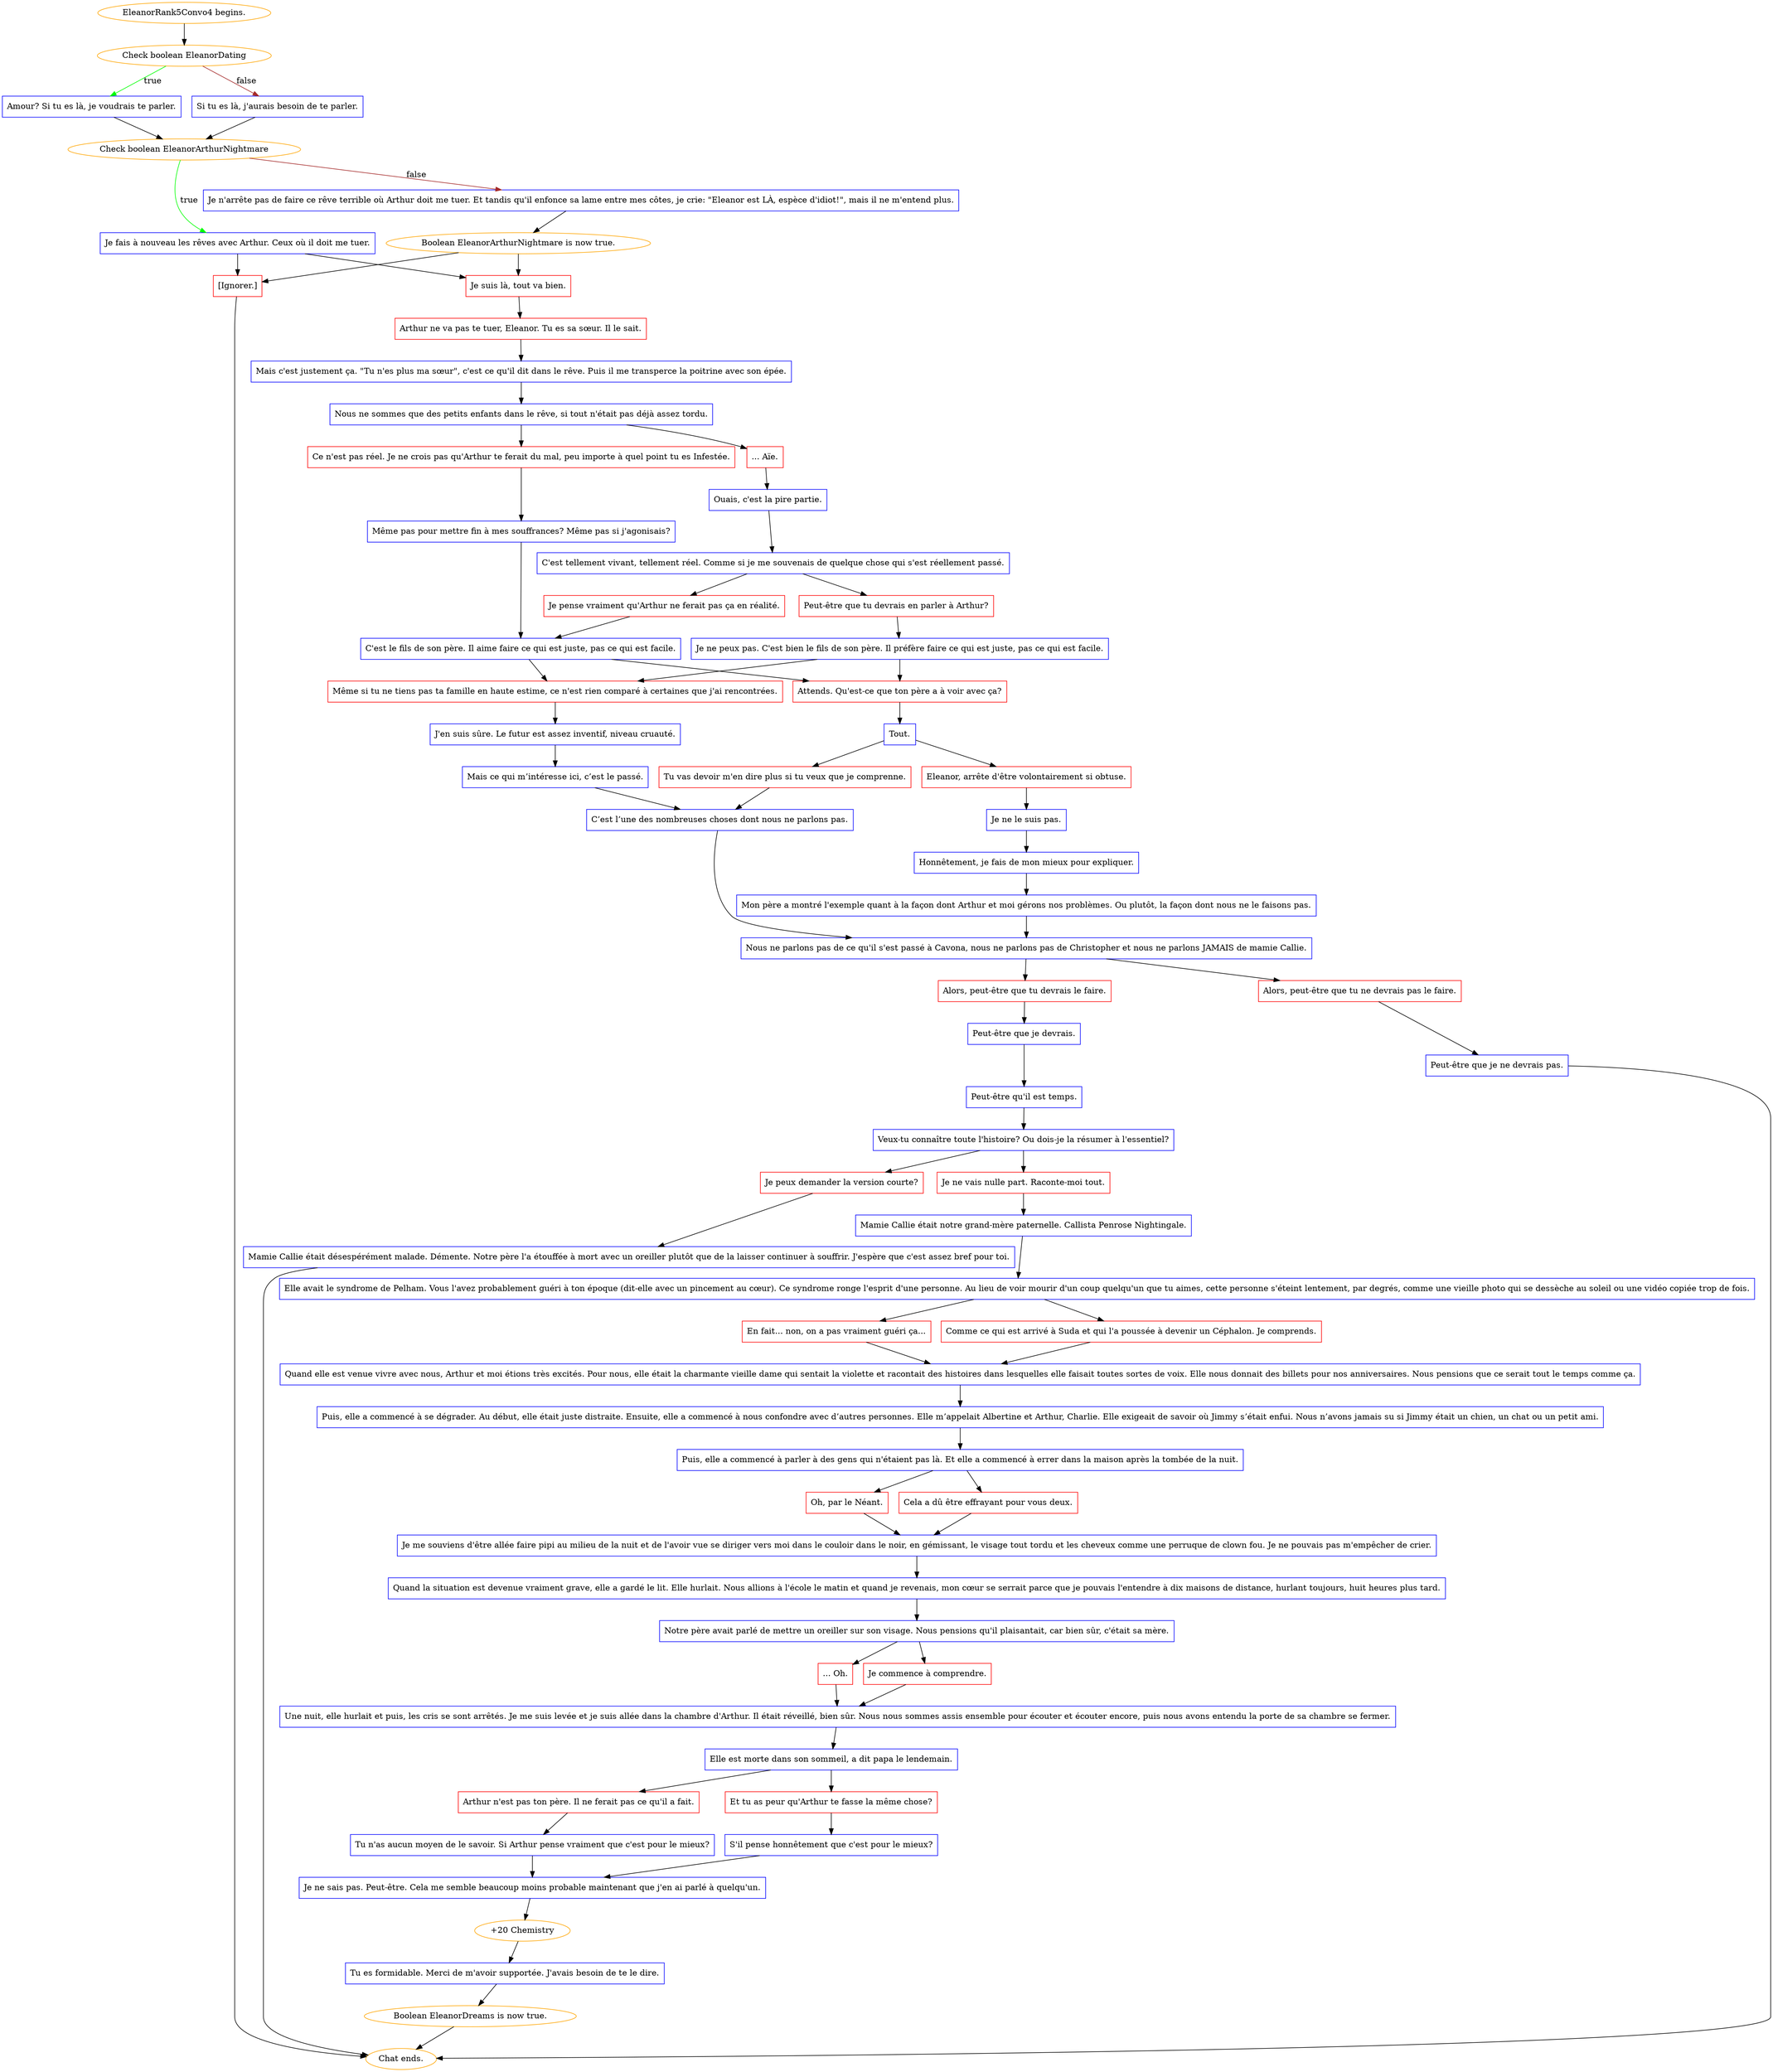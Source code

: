 digraph {
	"EleanorRank5Convo4 begins." [color=orange];
		"EleanorRank5Convo4 begins." -> j3881205893;
	j3881205893 [label="Check boolean EleanorDating",color=orange];
		j3881205893 -> j2249646315 [label=true,color=green];
		j3881205893 -> j2863151823 [label=false,color=brown];
	j2249646315 [label="Amour? Si tu es là, je voudrais te parler.",shape=box,color=blue];
		j2249646315 -> j3704551816;
	j2863151823 [label="Si tu es là, j'aurais besoin de te parler.",shape=box,color=blue];
		j2863151823 -> j3704551816;
	j3704551816 [label="Check boolean EleanorArthurNightmare",color=orange];
		j3704551816 -> j1525771521 [label=true,color=green];
		j3704551816 -> j1932443497 [label=false,color=brown];
	j1525771521 [label="Je fais à nouveau les rêves avec Arthur. Ceux où il doit me tuer.",shape=box,color=blue];
		j1525771521 -> j2260410325;
		j1525771521 -> j4177999804;
	j1932443497 [label="Je n'arrête pas de faire ce rêve terrible où Arthur doit me tuer. Et tandis qu'il enfonce sa lame entre mes côtes, je crie: \"Eleanor est LÀ, espèce d'idiot!\", mais il ne m'entend plus.",shape=box,color=blue];
		j1932443497 -> j561526907;
	j2260410325 [label="Je suis là, tout va bien.",shape=box,color=red];
		j2260410325 -> j1522072630;
	j4177999804 [label="[Ignorer.]",shape=box,color=red];
		j4177999804 -> "Chat ends.";
	j561526907 [label="Boolean EleanorArthurNightmare is now true.",color=orange];
		j561526907 -> j2260410325;
		j561526907 -> j4177999804;
	j1522072630 [label="Arthur ne va pas te tuer, Eleanor. Tu es sa sœur. Il le sait.",shape=box,color=red];
		j1522072630 -> j3820061273;
	"Chat ends." [color=orange];
	j3820061273 [label="Mais c'est justement ça. \"Tu n'es plus ma sœur\", c'est ce qu'il dit dans le rêve. Puis il me transperce la poitrine avec son épée.",shape=box,color=blue];
		j3820061273 -> j2343697116;
	j2343697116 [label="Nous ne sommes que des petits enfants dans le rêve, si tout n'était pas déjà assez tordu.",shape=box,color=blue];
		j2343697116 -> j1155181073;
		j2343697116 -> j3289471697;
	j1155181073 [label="Ce n'est pas réel. Je ne crois pas qu'Arthur te ferait du mal, peu importe à quel point tu es Infestée.",shape=box,color=red];
		j1155181073 -> j190227394;
	j3289471697 [label="... Aïe.",shape=box,color=red];
		j3289471697 -> j1359712881;
	j190227394 [label="Même pas pour mettre fin à mes souffrances? Même pas si j'agonisais?",shape=box,color=blue];
		j190227394 -> j607241101;
	j1359712881 [label="Ouais, c'est la pire partie.",shape=box,color=blue];
		j1359712881 -> j3131999310;
	j607241101 [label="C'est le fils de son père. Il aime faire ce qui est juste, pas ce qui est facile.",shape=box,color=blue];
		j607241101 -> j249815050;
		j607241101 -> j1833069913;
	j3131999310 [label="C'est tellement vivant, tellement réel. Comme si je me souvenais de quelque chose qui s'est réellement passé.",shape=box,color=blue];
		j3131999310 -> j3988916382;
		j3131999310 -> j29561892;
	j249815050 [label="Même si tu ne tiens pas ta famille en haute estime, ce n'est rien comparé à certaines que j'ai rencontrées.",shape=box,color=red];
		j249815050 -> j3491696026;
	j1833069913 [label="Attends. Qu'est-ce que ton père a à voir avec ça?",shape=box,color=red];
		j1833069913 -> j3321154851;
	j3988916382 [label="Je pense vraiment qu'Arthur ne ferait pas ça en réalité.",shape=box,color=red];
		j3988916382 -> j607241101;
	j29561892 [label="Peut-être que tu devrais en parler à Arthur?",shape=box,color=red];
		j29561892 -> j3410921257;
	j3491696026 [label="J'en suis sûre. Le futur est assez inventif, niveau cruauté.",shape=box,color=blue];
		j3491696026 -> j1280595618;
	j3321154851 [label="Tout.",shape=box,color=blue];
		j3321154851 -> j1956748597;
		j3321154851 -> j3963605827;
	j3410921257 [label="Je ne peux pas. C'est bien le fils de son père. Il préfère faire ce qui est juste, pas ce qui est facile.",shape=box,color=blue];
		j3410921257 -> j249815050;
		j3410921257 -> j1833069913;
	j1280595618 [label="Mais ce qui m’intéresse ici, c’est le passé.",shape=box,color=blue];
		j1280595618 -> j2510184893;
	j1956748597 [label="Tu vas devoir m'en dire plus si tu veux que je comprenne.",shape=box,color=red];
		j1956748597 -> j2510184893;
	j3963605827 [label="Eleanor, arrête d'être volontairement si obtuse.",shape=box,color=red];
		j3963605827 -> j2900630631;
	j2510184893 [label="C’est l’une des nombreuses choses dont nous ne parlons pas.",shape=box,color=blue];
		j2510184893 -> j1445612567;
	j2900630631 [label="Je ne le suis pas.",shape=box,color=blue];
		j2900630631 -> j776594376;
	j1445612567 [label="Nous ne parlons pas de ce qu'il s'est passé à Cavona, nous ne parlons pas de Christopher et nous ne parlons JAMAIS de mamie Callie.",shape=box,color=blue];
		j1445612567 -> j4189196681;
		j1445612567 -> j223460193;
	j776594376 [label="Honnêtement, je fais de mon mieux pour expliquer.",shape=box,color=blue];
		j776594376 -> j2733663861;
	j4189196681 [label="Alors, peut-être que tu ne devrais pas le faire.",shape=box,color=red];
		j4189196681 -> j564718036;
	j223460193 [label="Alors, peut-être que tu devrais le faire.",shape=box,color=red];
		j223460193 -> j2253531591;
	j2733663861 [label="Mon père a montré l'exemple quant à la façon dont Arthur et moi gérons nos problèmes. Ou plutôt, la façon dont nous ne le faisons pas.",shape=box,color=blue];
		j2733663861 -> j1445612567;
	j564718036 [label="Peut-être que je ne devrais pas.",shape=box,color=blue];
		j564718036 -> "Chat ends.";
	j2253531591 [label="Peut-être que je devrais.",shape=box,color=blue];
		j2253531591 -> j936649375;
	j936649375 [label="Peut-être qu'il est temps.",shape=box,color=blue];
		j936649375 -> j4193074651;
	j4193074651 [label="Veux-tu connaître toute l'histoire? Ou dois-je la résumer à l'essentiel?",shape=box,color=blue];
		j4193074651 -> j3095726543;
		j4193074651 -> j2420783835;
	j3095726543 [label="Je ne vais nulle part. Raconte-moi tout.",shape=box,color=red];
		j3095726543 -> j399940132;
	j2420783835 [label="Je peux demander la version courte?",shape=box,color=red];
		j2420783835 -> j2751777912;
	j399940132 [label="Mamie Callie était notre grand-mère paternelle. Callista Penrose Nightingale.",shape=box,color=blue];
		j399940132 -> j3476049153;
	j2751777912 [label="Mamie Callie était désespérément malade. Démente. Notre père l'a étouffée à mort avec un oreiller plutôt que de la laisser continuer à souffrir. J'espère que c'est assez bref pour toi.",shape=box,color=blue];
		j2751777912 -> "Chat ends.";
	j3476049153 [label="Elle avait le syndrome de Pelham. Vous l'avez probablement guéri à ton époque (dit-elle avec un pincement au cœur). Ce syndrome ronge l'esprit d'une personne. Au lieu de voir mourir d'un coup quelqu'un que tu aimes, cette personne s'éteint lentement, par degrés, comme une vieille photo qui se dessèche au soleil ou une vidéo copiée trop de fois.",shape=box,color=blue];
		j3476049153 -> j3813873844;
		j3476049153 -> j1396606875;
	j3813873844 [label="Comme ce qui est arrivé à Suda et qui l'a poussée à devenir un Céphalon. Je comprends.",shape=box,color=red];
		j3813873844 -> j1538717937;
	j1396606875 [label="En fait... non, on a pas vraiment guéri ça...",shape=box,color=red];
		j1396606875 -> j1538717937;
	j1538717937 [label="Quand elle est venue vivre avec nous, Arthur et moi étions très excités. Pour nous, elle était la charmante vieille dame qui sentait la violette et racontait des histoires dans lesquelles elle faisait toutes sortes de voix. Elle nous donnait des billets pour nos anniversaires. Nous pensions que ce serait tout le temps comme ça.",shape=box,color=blue];
		j1538717937 -> j49215414;
	j49215414 [label="Puis, elle a commencé à se dégrader. Au début, elle était juste distraite. Ensuite, elle a commencé à nous confondre avec d’autres personnes. Elle m’appelait Albertine et Arthur, Charlie. Elle exigeait de savoir où Jimmy s’était enfui. Nous n’avons jamais su si Jimmy était un chien, un chat ou un petit ami.",shape=box,color=blue];
		j49215414 -> j493153974;
	j493153974 [label="Puis, elle a commencé à parler à des gens qui n'étaient pas là. Et elle a commencé à errer dans la maison après la tombée de la nuit.",shape=box,color=blue];
		j493153974 -> j2085057478;
		j493153974 -> j663401070;
	j2085057478 [label="Cela a dû être effrayant pour vous deux.",shape=box,color=red];
		j2085057478 -> j1455387019;
	j663401070 [label="Oh, par le Néant.",shape=box,color=red];
		j663401070 -> j1455387019;
	j1455387019 [label="Je me souviens d'être allée faire pipi au milieu de la nuit et de l'avoir vue se diriger vers moi dans le couloir dans le noir, en gémissant, le visage tout tordu et les cheveux comme une perruque de clown fou. Je ne pouvais pas m'empêcher de crier.",shape=box,color=blue];
		j1455387019 -> j3082012764;
	j3082012764 [label="Quand la situation est devenue vraiment grave, elle a gardé le lit. Elle hurlait. Nous allions à l'école le matin et quand je revenais, mon cœur se serrait parce que je pouvais l'entendre à dix maisons de distance, hurlant toujours, huit heures plus tard.",shape=box,color=blue];
		j3082012764 -> j940227103;
	j940227103 [label="Notre père avait parlé de mettre un oreiller sur son visage. Nous pensions qu'il plaisantait, car bien sûr, c'était sa mère.",shape=box,color=blue];
		j940227103 -> j3456527203;
		j940227103 -> j590995550;
	j3456527203 [label="Je commence à comprendre.",shape=box,color=red];
		j3456527203 -> j2427151352;
	j590995550 [label="... Oh.",shape=box,color=red];
		j590995550 -> j2427151352;
	j2427151352 [label="Une nuit, elle hurlait et puis, les cris se sont arrêtés. Je me suis levée et je suis allée dans la chambre d'Arthur. Il était réveillé, bien sûr. Nous nous sommes assis ensemble pour écouter et écouter encore, puis nous avons entendu la porte de sa chambre se fermer.",shape=box,color=blue];
		j2427151352 -> j1676156410;
	j1676156410 [label="Elle est morte dans son sommeil, a dit papa le lendemain.",shape=box,color=blue];
		j1676156410 -> j1948264804;
		j1676156410 -> j2550619311;
	j1948264804 [label="Et tu as peur qu'Arthur te fasse la même chose?",shape=box,color=red];
		j1948264804 -> j1580372122;
	j2550619311 [label="Arthur n'est pas ton père. Il ne ferait pas ce qu'il a fait.",shape=box,color=red];
		j2550619311 -> j1277084157;
	j1580372122 [label="S'il pense honnêtement que c'est pour le mieux?",shape=box,color=blue];
		j1580372122 -> j2827809134;
	j1277084157 [label="Tu n'as aucun moyen de le savoir. Si Arthur pense vraiment que c'est pour le mieux?",shape=box,color=blue];
		j1277084157 -> j2827809134;
	j2827809134 [label="Je ne sais pas. Peut-être. Cela me semble beaucoup moins probable maintenant que j'en ai parlé à quelqu'un.",shape=box,color=blue];
		j2827809134 -> j1183039959;
	j1183039959 [label="+20 Chemistry",color=orange];
		j1183039959 -> j1786743145;
	j1786743145 [label="Tu es formidable. Merci de m'avoir supportée. J'avais besoin de te le dire.",shape=box,color=blue];
		j1786743145 -> j2043428571;
	j2043428571 [label="Boolean EleanorDreams is now true.",color=orange];
		j2043428571 -> "Chat ends.";
}